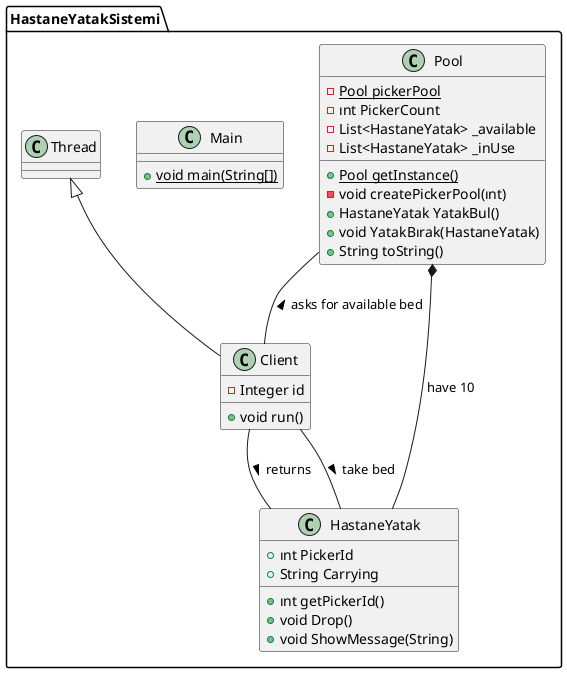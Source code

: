 @startuml
class HastaneYatakSistemi.Client {
- Integer id
+ void run()
}
class HastaneYatakSistemi.Pool {
- {static} Pool pickerPool
- ınt PickerCount
- List<HastaneYatak> _available
- List<HastaneYatak> _inUse
+ {static} Pool getInstance()
- void createPickerPool(ınt)
+ HastaneYatak YatakBul()
+ void YatakBırak(HastaneYatak)
+ String toString()
}
class HastaneYatakSistemi.HastaneYatak {
+ ınt PickerId
+ String Carrying
+ ınt getPickerId()
+ void Drop()
+ void ShowMessage(String)
}
class HastaneYatakSistemi.Main {
+ {static} void main(String[])
}


HastaneYatakSistemi.Thread <|-- HastaneYatakSistemi.Client
HastaneYatakSistemi.Pool -- HastaneYatakSistemi.Client : asks for available bed <
HastaneYatakSistemi.Pool *- HastaneYatakSistemi.HastaneYatak:have 10
HastaneYatakSistemi.Client -- HastaneYatakSistemi.HastaneYatak: take bed >
HastaneYatakSistemi.Client -- HastaneYatakSistemi.HastaneYatak: returns >
@enduml